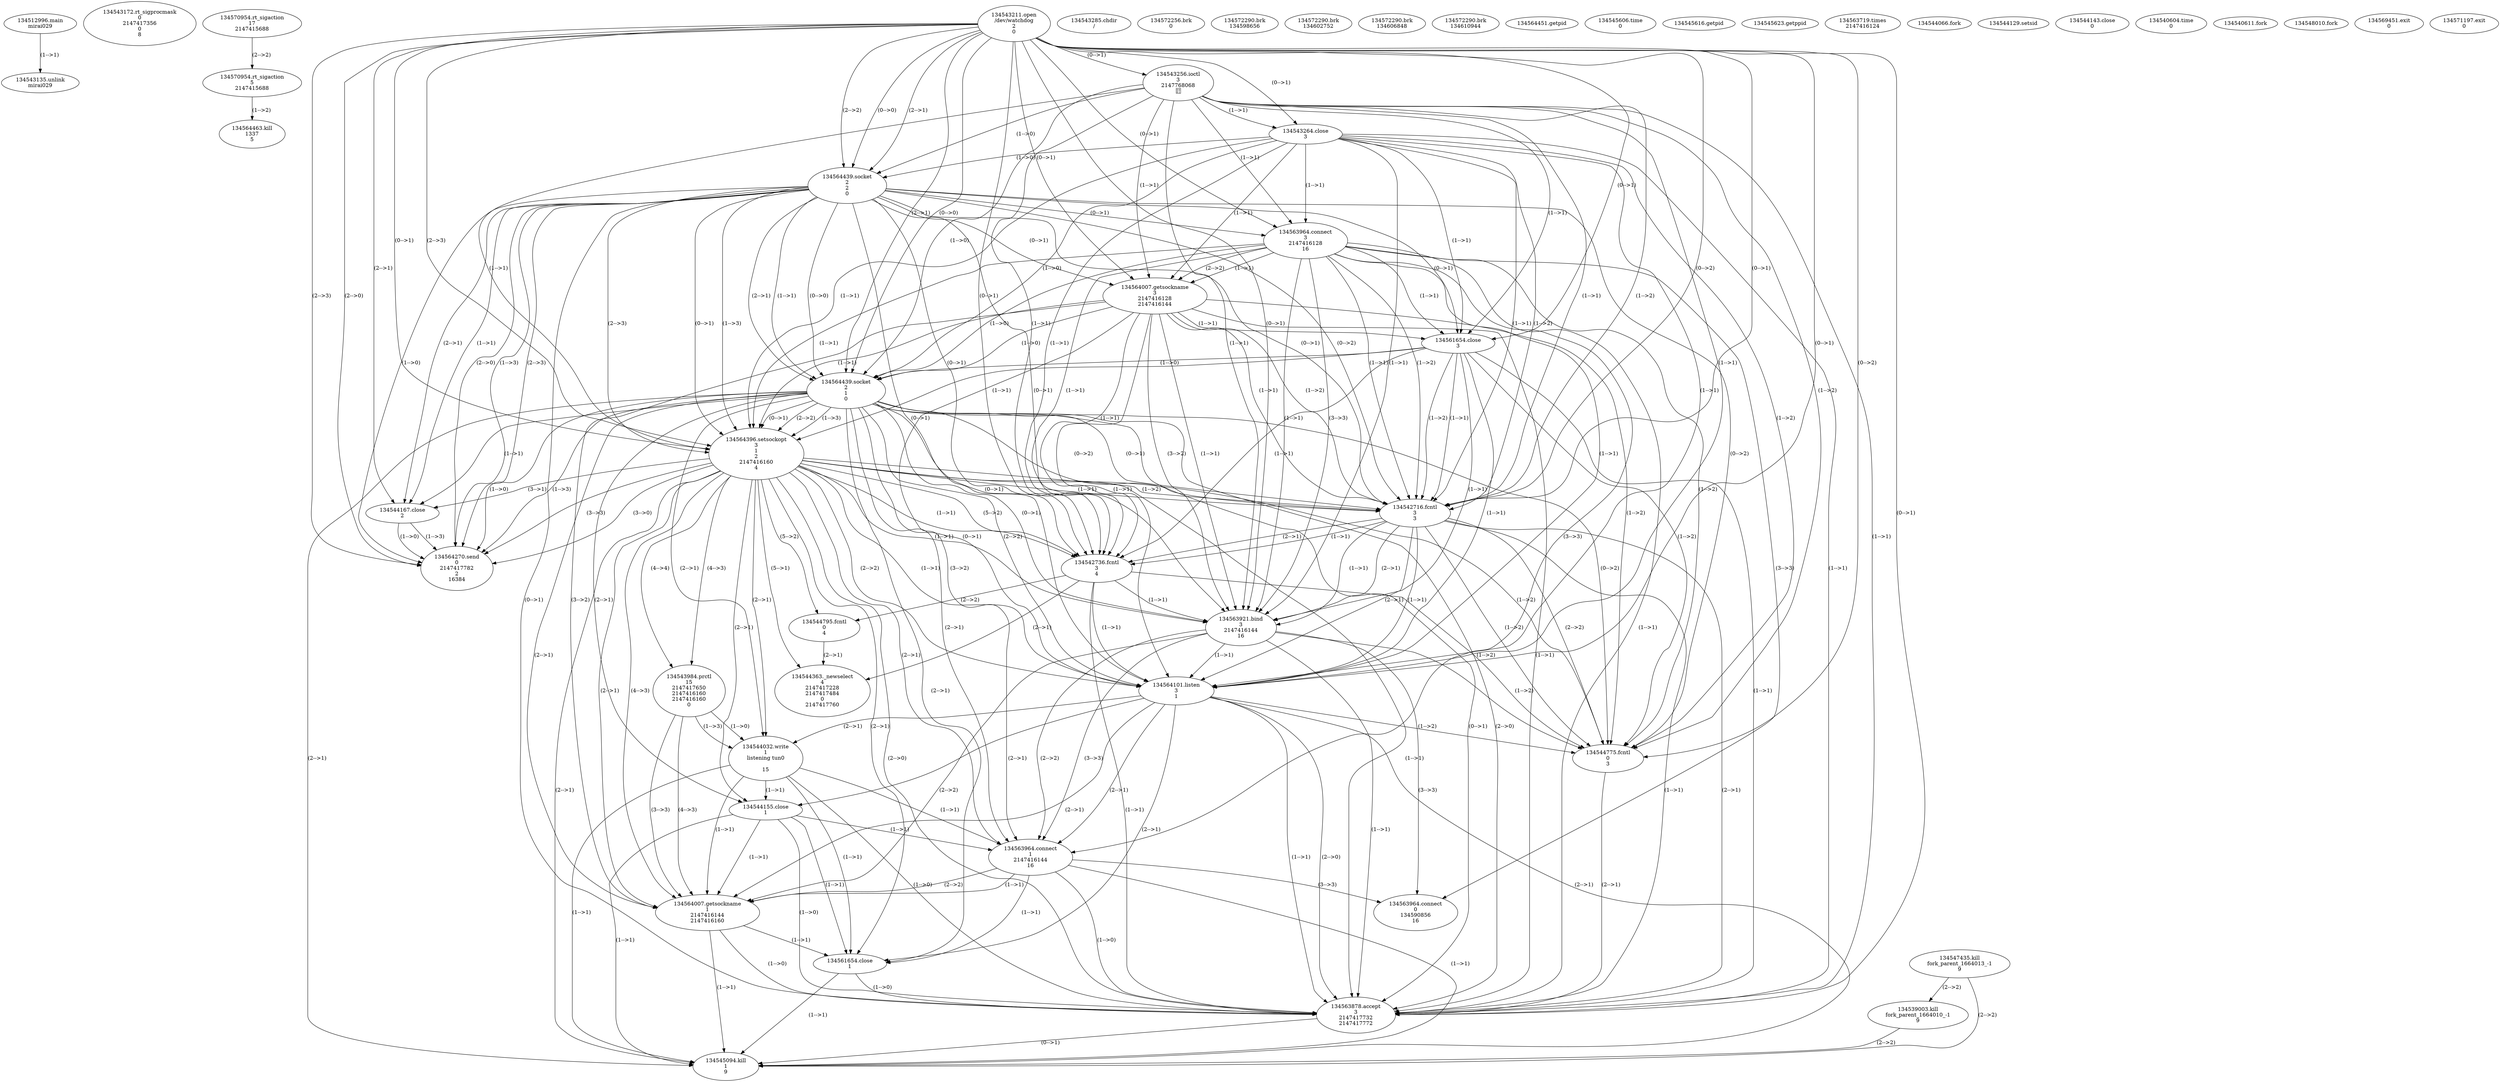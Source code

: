 // Global SCDG with merge call
digraph {
	0 [label="134512996.main
mirai029"]
	1 [label="134543135.unlink
mirai029"]
	0 -> 1 [label="(1-->1)"]
	2 [label="134543172.rt_sigprocmask
0
2147417356
0
8"]
	3 [label="134570954.rt_sigaction
17
2147415688"]
	4 [label="134570954.rt_sigaction
5
2147415688"]
	3 -> 4 [label="(2-->2)"]
	5 [label="134543211.open
/dev/watchdog
2
0"]
	6 [label="134543256.ioctl
3
2147768068
"]
	5 -> 6 [label="(0-->1)"]
	7 [label="134543264.close
3"]
	5 -> 7 [label="(0-->1)"]
	6 -> 7 [label="(1-->1)"]
	8 [label="134543285.chdir
/"]
	9 [label="134564439.socket
2
2
0"]
	5 -> 9 [label="(2-->1)"]
	5 -> 9 [label="(2-->2)"]
	5 -> 9 [label="(0-->0)"]
	6 -> 9 [label="(1-->0)"]
	7 -> 9 [label="(1-->0)"]
	10 [label="134563964.connect
3
2147416128
16"]
	5 -> 10 [label="(0-->1)"]
	6 -> 10 [label="(1-->1)"]
	7 -> 10 [label="(1-->1)"]
	9 -> 10 [label="(0-->1)"]
	11 [label="134564007.getsockname
3
2147416128
2147416144"]
	5 -> 11 [label="(0-->1)"]
	6 -> 11 [label="(1-->1)"]
	7 -> 11 [label="(1-->1)"]
	9 -> 11 [label="(0-->1)"]
	10 -> 11 [label="(1-->1)"]
	10 -> 11 [label="(2-->2)"]
	12 [label="134561654.close
3"]
	5 -> 12 [label="(0-->1)"]
	6 -> 12 [label="(1-->1)"]
	7 -> 12 [label="(1-->1)"]
	9 -> 12 [label="(0-->1)"]
	10 -> 12 [label="(1-->1)"]
	11 -> 12 [label="(1-->1)"]
	13 [label="134572256.brk
0"]
	14 [label="134572290.brk
134598656"]
	15 [label="134572290.brk
134602752"]
	16 [label="134572290.brk
134606848"]
	17 [label="134572290.brk
134610944"]
	18 [label="134564451.getpid
"]
	19 [label="134564463.kill
1337
5"]
	4 -> 19 [label="(1-->2)"]
	20 [label="134564439.socket
2
1
0"]
	5 -> 20 [label="(2-->1)"]
	9 -> 20 [label="(1-->1)"]
	9 -> 20 [label="(2-->1)"]
	5 -> 20 [label="(0-->0)"]
	6 -> 20 [label="(1-->0)"]
	7 -> 20 [label="(1-->0)"]
	9 -> 20 [label="(0-->0)"]
	10 -> 20 [label="(1-->0)"]
	11 -> 20 [label="(1-->0)"]
	12 -> 20 [label="(1-->0)"]
	21 [label="134564396.setsockopt
3
1
2
2147416160
4"]
	5 -> 21 [label="(0-->1)"]
	6 -> 21 [label="(1-->1)"]
	7 -> 21 [label="(1-->1)"]
	9 -> 21 [label="(0-->1)"]
	10 -> 21 [label="(1-->1)"]
	11 -> 21 [label="(1-->1)"]
	12 -> 21 [label="(1-->1)"]
	20 -> 21 [label="(0-->1)"]
	20 -> 21 [label="(2-->2)"]
	5 -> 21 [label="(2-->3)"]
	9 -> 21 [label="(1-->3)"]
	9 -> 21 [label="(2-->3)"]
	20 -> 21 [label="(1-->3)"]
	22 [label="134542716.fcntl
3
3"]
	5 -> 22 [label="(0-->1)"]
	6 -> 22 [label="(1-->1)"]
	7 -> 22 [label="(1-->1)"]
	9 -> 22 [label="(0-->1)"]
	10 -> 22 [label="(1-->1)"]
	11 -> 22 [label="(1-->1)"]
	12 -> 22 [label="(1-->1)"]
	20 -> 22 [label="(0-->1)"]
	21 -> 22 [label="(1-->1)"]
	5 -> 22 [label="(0-->2)"]
	6 -> 22 [label="(1-->2)"]
	7 -> 22 [label="(1-->2)"]
	9 -> 22 [label="(0-->2)"]
	10 -> 22 [label="(1-->2)"]
	11 -> 22 [label="(1-->2)"]
	12 -> 22 [label="(1-->2)"]
	20 -> 22 [label="(0-->2)"]
	21 -> 22 [label="(1-->2)"]
	23 [label="134542736.fcntl
3
4"]
	5 -> 23 [label="(0-->1)"]
	6 -> 23 [label="(1-->1)"]
	7 -> 23 [label="(1-->1)"]
	9 -> 23 [label="(0-->1)"]
	10 -> 23 [label="(1-->1)"]
	11 -> 23 [label="(1-->1)"]
	12 -> 23 [label="(1-->1)"]
	20 -> 23 [label="(0-->1)"]
	21 -> 23 [label="(1-->1)"]
	22 -> 23 [label="(1-->1)"]
	22 -> 23 [label="(2-->1)"]
	21 -> 23 [label="(5-->2)"]
	24 [label="134563921.bind
3
2147416144
16"]
	5 -> 24 [label="(0-->1)"]
	6 -> 24 [label="(1-->1)"]
	7 -> 24 [label="(1-->1)"]
	9 -> 24 [label="(0-->1)"]
	10 -> 24 [label="(1-->1)"]
	11 -> 24 [label="(1-->1)"]
	12 -> 24 [label="(1-->1)"]
	20 -> 24 [label="(0-->1)"]
	21 -> 24 [label="(1-->1)"]
	22 -> 24 [label="(1-->1)"]
	22 -> 24 [label="(2-->1)"]
	23 -> 24 [label="(1-->1)"]
	11 -> 24 [label="(3-->2)"]
	10 -> 24 [label="(3-->3)"]
	25 [label="134564101.listen
3
1"]
	5 -> 25 [label="(0-->1)"]
	6 -> 25 [label="(1-->1)"]
	7 -> 25 [label="(1-->1)"]
	9 -> 25 [label="(0-->1)"]
	10 -> 25 [label="(1-->1)"]
	11 -> 25 [label="(1-->1)"]
	12 -> 25 [label="(1-->1)"]
	20 -> 25 [label="(0-->1)"]
	21 -> 25 [label="(1-->1)"]
	22 -> 25 [label="(1-->1)"]
	22 -> 25 [label="(2-->1)"]
	23 -> 25 [label="(1-->1)"]
	24 -> 25 [label="(1-->1)"]
	20 -> 25 [label="(2-->2)"]
	21 -> 25 [label="(2-->2)"]
	26 [label="134545606.time
0"]
	27 [label="134545616.getpid
"]
	28 [label="134545623.getppid
"]
	29 [label="134563719.times
2147416124"]
	30 [label="134543984.prctl
15
2147417650
2147416160
2147416160
0"]
	21 -> 30 [label="(4-->3)"]
	21 -> 30 [label="(4-->4)"]
	31 [label="134544032.write
1
listening tun0

15"]
	20 -> 31 [label="(2-->1)"]
	21 -> 31 [label="(2-->1)"]
	25 -> 31 [label="(2-->1)"]
	30 -> 31 [label="(1-->3)"]
	30 -> 31 [label="(1-->0)"]
	32 [label="134544066.fork
"]
	33 [label="134544129.setsid
"]
	34 [label="134544143.close
0"]
	35 [label="134544155.close
1"]
	20 -> 35 [label="(2-->1)"]
	21 -> 35 [label="(2-->1)"]
	25 -> 35 [label="(2-->1)"]
	31 -> 35 [label="(1-->1)"]
	36 [label="134544167.close
2"]
	5 -> 36 [label="(2-->1)"]
	9 -> 36 [label="(1-->1)"]
	9 -> 36 [label="(2-->1)"]
	20 -> 36 [label="(1-->1)"]
	21 -> 36 [label="(3-->1)"]
	37 [label="134540604.time
0"]
	38 [label="134540611.fork
"]
	39 [label="134548010.fork
"]
	40 [label="134544775.fcntl
0
3"]
	5 -> 40 [label="(0-->2)"]
	6 -> 40 [label="(1-->2)"]
	7 -> 40 [label="(1-->2)"]
	9 -> 40 [label="(0-->2)"]
	10 -> 40 [label="(1-->2)"]
	11 -> 40 [label="(1-->2)"]
	12 -> 40 [label="(1-->2)"]
	20 -> 40 [label="(0-->2)"]
	21 -> 40 [label="(1-->2)"]
	22 -> 40 [label="(1-->2)"]
	22 -> 40 [label="(2-->2)"]
	23 -> 40 [label="(1-->2)"]
	24 -> 40 [label="(1-->2)"]
	25 -> 40 [label="(1-->2)"]
	41 [label="134544795.fcntl
0
4"]
	21 -> 41 [label="(5-->2)"]
	23 -> 41 [label="(2-->2)"]
	42 [label="134563964.connect
1
2147416144
16"]
	20 -> 42 [label="(2-->1)"]
	21 -> 42 [label="(2-->1)"]
	25 -> 42 [label="(2-->1)"]
	31 -> 42 [label="(1-->1)"]
	35 -> 42 [label="(1-->1)"]
	11 -> 42 [label="(3-->2)"]
	24 -> 42 [label="(2-->2)"]
	10 -> 42 [label="(3-->3)"]
	24 -> 42 [label="(3-->3)"]
	43 [label="134564007.getsockname
1
2147416144
2147416160"]
	20 -> 43 [label="(2-->1)"]
	21 -> 43 [label="(2-->1)"]
	25 -> 43 [label="(2-->1)"]
	31 -> 43 [label="(1-->1)"]
	35 -> 43 [label="(1-->1)"]
	42 -> 43 [label="(1-->1)"]
	11 -> 43 [label="(3-->2)"]
	24 -> 43 [label="(2-->2)"]
	42 -> 43 [label="(2-->2)"]
	21 -> 43 [label="(4-->3)"]
	30 -> 43 [label="(3-->3)"]
	30 -> 43 [label="(4-->3)"]
	44 [label="134561654.close
1"]
	20 -> 44 [label="(2-->1)"]
	21 -> 44 [label="(2-->1)"]
	25 -> 44 [label="(2-->1)"]
	31 -> 44 [label="(1-->1)"]
	35 -> 44 [label="(1-->1)"]
	42 -> 44 [label="(1-->1)"]
	43 -> 44 [label="(1-->1)"]
	45 [label="134563964.connect
0
134590856
16"]
	10 -> 45 [label="(3-->3)"]
	24 -> 45 [label="(3-->3)"]
	42 -> 45 [label="(3-->3)"]
	46 [label="134544363._newselect
4
2147417228
2147417484
0
2147417760"]
	21 -> 46 [label="(5-->1)"]
	23 -> 46 [label="(2-->1)"]
	41 -> 46 [label="(2-->1)"]
	47 [label="134564270.send
0
2147417782
2
16384"]
	5 -> 47 [label="(2-->3)"]
	9 -> 47 [label="(1-->3)"]
	9 -> 47 [label="(2-->3)"]
	20 -> 47 [label="(1-->3)"]
	21 -> 47 [label="(3-->3)"]
	36 -> 47 [label="(1-->3)"]
	5 -> 47 [label="(2-->0)"]
	9 -> 47 [label="(1-->0)"]
	9 -> 47 [label="(2-->0)"]
	20 -> 47 [label="(1-->0)"]
	21 -> 47 [label="(3-->0)"]
	36 -> 47 [label="(1-->0)"]
	48 [label="134563878.accept
3
2147417732
2147417772"]
	5 -> 48 [label="(0-->1)"]
	6 -> 48 [label="(1-->1)"]
	7 -> 48 [label="(1-->1)"]
	9 -> 48 [label="(0-->1)"]
	10 -> 48 [label="(1-->1)"]
	11 -> 48 [label="(1-->1)"]
	12 -> 48 [label="(1-->1)"]
	20 -> 48 [label="(0-->1)"]
	21 -> 48 [label="(1-->1)"]
	22 -> 48 [label="(1-->1)"]
	22 -> 48 [label="(2-->1)"]
	23 -> 48 [label="(1-->1)"]
	24 -> 48 [label="(1-->1)"]
	25 -> 48 [label="(1-->1)"]
	40 -> 48 [label="(2-->1)"]
	20 -> 48 [label="(2-->0)"]
	21 -> 48 [label="(2-->0)"]
	25 -> 48 [label="(2-->0)"]
	31 -> 48 [label="(1-->0)"]
	35 -> 48 [label="(1-->0)"]
	42 -> 48 [label="(1-->0)"]
	43 -> 48 [label="(1-->0)"]
	44 -> 48 [label="(1-->0)"]
	49 [label="134547435.kill
fork_parent_1664013_-1
9"]
	50 [label="134539003.kill
fork_parent_1664010_-1
9"]
	49 -> 50 [label="(2-->2)"]
	51 [label="134545094.kill
1
9"]
	20 -> 51 [label="(2-->1)"]
	21 -> 51 [label="(2-->1)"]
	25 -> 51 [label="(2-->1)"]
	31 -> 51 [label="(1-->1)"]
	35 -> 51 [label="(1-->1)"]
	42 -> 51 [label="(1-->1)"]
	43 -> 51 [label="(1-->1)"]
	44 -> 51 [label="(1-->1)"]
	48 -> 51 [label="(0-->1)"]
	49 -> 51 [label="(2-->2)"]
	50 -> 51 [label="(2-->2)"]
	52 [label="134569451.exit
0"]
	53 [label="134571197.exit
0"]
}
